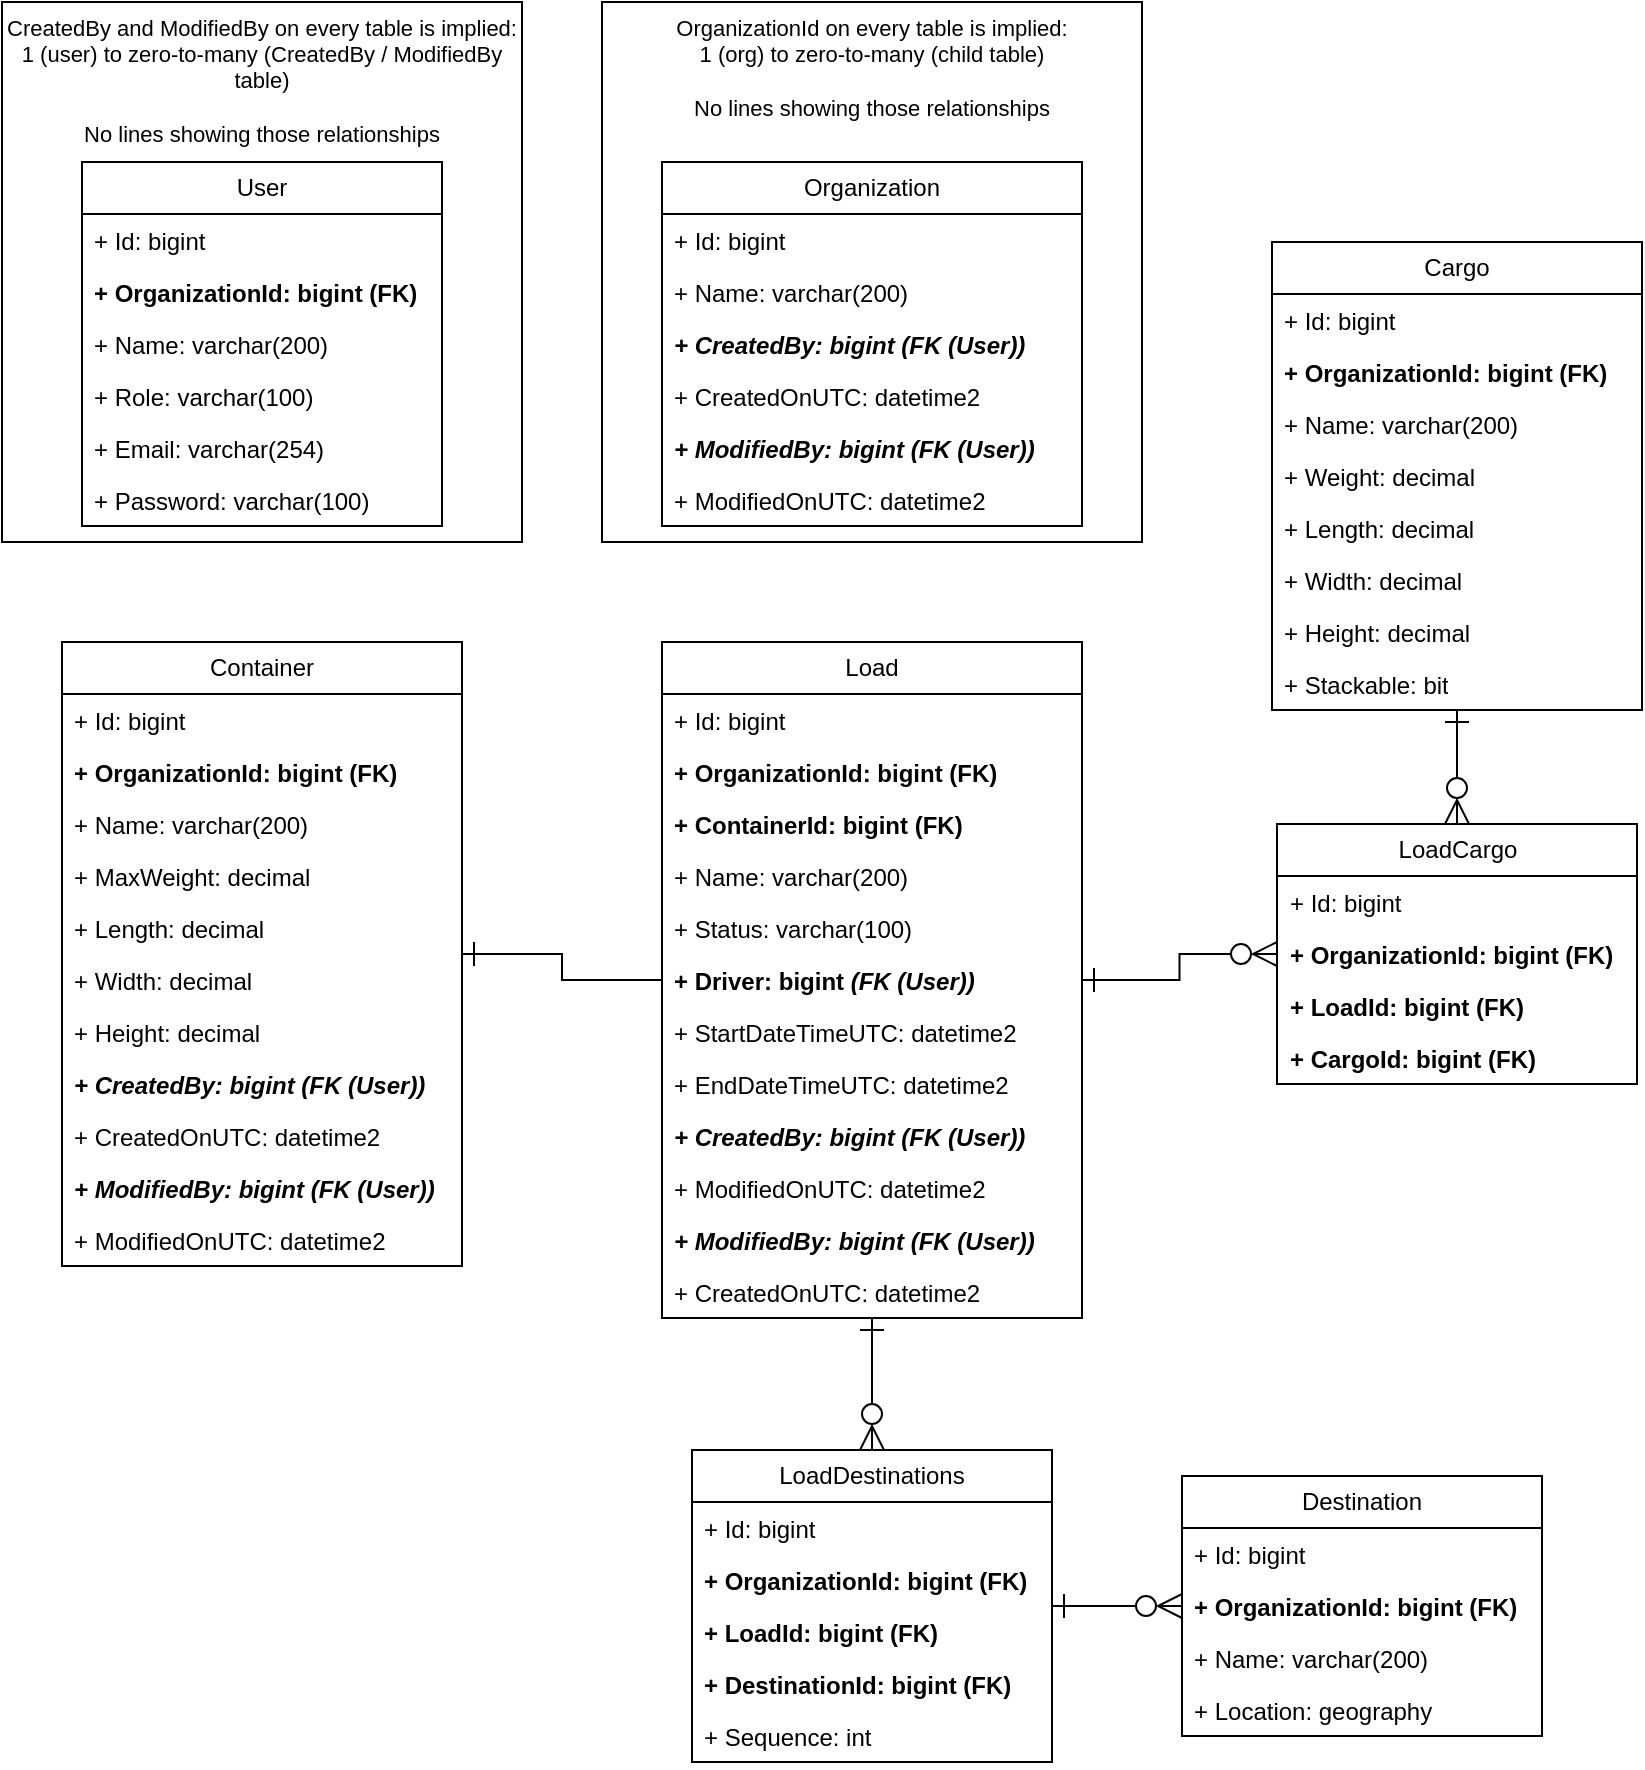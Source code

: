 <mxfile version="28.2.5">
  <diagram name="Page-1" id="ssSkrGayxUyPG693H8A3">
    <mxGraphModel dx="1554" dy="914" grid="1" gridSize="10" guides="1" tooltips="1" connect="1" arrows="1" fold="1" page="1" pageScale="1" pageWidth="850" pageHeight="1100" math="0" shadow="0">
      <root>
        <mxCell id="0" />
        <mxCell id="1" parent="0" />
        <mxCell id="6pHz2n5Au_UYz3ys4rgc-2" value="CreatedBy and ModifiedBy on every table is implied:&lt;br&gt;1 (user) to zero-to-many (CreatedBy / ModifiedBy table)&lt;br&gt;&lt;br&gt;No lines showing those relationships" style="rounded=0;whiteSpace=wrap;html=1;fontFamily=Helvetica;fontSize=11;fontColor=default;labelBackgroundColor=default;verticalAlign=top;" vertex="1" parent="1">
          <mxGeometry x="90" width="260" height="270" as="geometry" />
        </mxCell>
        <mxCell id="YoYUlFSsJ2-a2CoNXBqT-15" value="OrganizationId on every table is implied:&lt;br&gt;1 (org) to zero-to-many (child table)&lt;br&gt;&lt;br&gt;No lines showing those relationships" style="rounded=0;whiteSpace=wrap;html=1;fontFamily=Helvetica;fontSize=11;fontColor=default;labelBackgroundColor=default;verticalAlign=top;" parent="1" vertex="1">
          <mxGeometry x="390" width="270" height="270" as="geometry" />
        </mxCell>
        <mxCell id="tMLfVjn2VqCtEEoVqUMg-1" value="User" style="swimlane;fontStyle=0;childLayout=stackLayout;horizontal=1;startSize=26;fillColor=none;horizontalStack=0;resizeParent=1;resizeParentMax=0;resizeLast=0;collapsible=1;marginBottom=0;whiteSpace=wrap;html=1;" parent="1" vertex="1">
          <mxGeometry x="130" y="80" width="180" height="182" as="geometry" />
        </mxCell>
        <mxCell id="tMLfVjn2VqCtEEoVqUMg-2" value="+ Id: bigint" style="text;strokeColor=none;fillColor=none;align=left;verticalAlign=top;spacingLeft=4;spacingRight=4;overflow=hidden;rotatable=0;points=[[0,0.5],[1,0.5]];portConstraint=eastwest;whiteSpace=wrap;html=1;" parent="tMLfVjn2VqCtEEoVqUMg-1" vertex="1">
          <mxGeometry y="26" width="180" height="26" as="geometry" />
        </mxCell>
        <mxCell id="L8KjwvJieyAtskyjQ0Zk-7" value="+ OrganizationId: bigint (FK)" style="text;strokeColor=none;fillColor=none;align=left;verticalAlign=top;spacingLeft=4;spacingRight=4;overflow=hidden;rotatable=0;points=[[0,0.5],[1,0.5]];portConstraint=eastwest;whiteSpace=wrap;html=1;fontStyle=1" parent="tMLfVjn2VqCtEEoVqUMg-1" vertex="1">
          <mxGeometry y="52" width="180" height="26" as="geometry" />
        </mxCell>
        <mxCell id="tMLfVjn2VqCtEEoVqUMg-3" value="+ Name: varchar(200)" style="text;strokeColor=none;fillColor=none;align=left;verticalAlign=top;spacingLeft=4;spacingRight=4;overflow=hidden;rotatable=0;points=[[0,0.5],[1,0.5]];portConstraint=eastwest;whiteSpace=wrap;html=1;" parent="tMLfVjn2VqCtEEoVqUMg-1" vertex="1">
          <mxGeometry y="78" width="180" height="26" as="geometry" />
        </mxCell>
        <mxCell id="tMLfVjn2VqCtEEoVqUMg-4" value="+ Role: varchar(100)" style="text;strokeColor=none;fillColor=none;align=left;verticalAlign=top;spacingLeft=4;spacingRight=4;overflow=hidden;rotatable=0;points=[[0,0.5],[1,0.5]];portConstraint=eastwest;whiteSpace=wrap;html=1;" parent="tMLfVjn2VqCtEEoVqUMg-1" vertex="1">
          <mxGeometry y="104" width="180" height="26" as="geometry" />
        </mxCell>
        <mxCell id="tMLfVjn2VqCtEEoVqUMg-5" value="+ Email: varchar(254)" style="text;strokeColor=none;fillColor=none;align=left;verticalAlign=top;spacingLeft=4;spacingRight=4;overflow=hidden;rotatable=0;points=[[0,0.5],[1,0.5]];portConstraint=eastwest;whiteSpace=wrap;html=1;" parent="tMLfVjn2VqCtEEoVqUMg-1" vertex="1">
          <mxGeometry y="130" width="180" height="26" as="geometry" />
        </mxCell>
        <mxCell id="tMLfVjn2VqCtEEoVqUMg-6" value="+ Password: varchar(100)" style="text;strokeColor=none;fillColor=none;align=left;verticalAlign=top;spacingLeft=4;spacingRight=4;overflow=hidden;rotatable=0;points=[[0,0.5],[1,0.5]];portConstraint=eastwest;whiteSpace=wrap;html=1;" parent="tMLfVjn2VqCtEEoVqUMg-1" vertex="1">
          <mxGeometry y="156" width="180" height="26" as="geometry" />
        </mxCell>
        <mxCell id="L8KjwvJieyAtskyjQ0Zk-1" value="Organization" style="swimlane;fontStyle=0;childLayout=stackLayout;horizontal=1;startSize=26;fillColor=none;horizontalStack=0;resizeParent=1;resizeParentMax=0;resizeLast=0;collapsible=1;marginBottom=0;whiteSpace=wrap;html=1;" parent="1" vertex="1">
          <mxGeometry x="420" y="80" width="210" height="182" as="geometry" />
        </mxCell>
        <mxCell id="L8KjwvJieyAtskyjQ0Zk-2" value="+ Id: bigint" style="text;strokeColor=none;fillColor=none;align=left;verticalAlign=top;spacingLeft=4;spacingRight=4;overflow=hidden;rotatable=0;points=[[0,0.5],[1,0.5]];portConstraint=eastwest;whiteSpace=wrap;html=1;" parent="L8KjwvJieyAtskyjQ0Zk-1" vertex="1">
          <mxGeometry y="26" width="210" height="26" as="geometry" />
        </mxCell>
        <mxCell id="L8KjwvJieyAtskyjQ0Zk-3" value="+ Name: varchar(200)" style="text;strokeColor=none;fillColor=none;align=left;verticalAlign=top;spacingLeft=4;spacingRight=4;overflow=hidden;rotatable=0;points=[[0,0.5],[1,0.5]];portConstraint=eastwest;whiteSpace=wrap;html=1;" parent="L8KjwvJieyAtskyjQ0Zk-1" vertex="1">
          <mxGeometry y="52" width="210" height="26" as="geometry" />
        </mxCell>
        <mxCell id="L8KjwvJieyAtskyjQ0Zk-33" value="+ CreatedBy: bigint (FK (User))" style="text;strokeColor=none;fillColor=none;align=left;verticalAlign=top;spacingLeft=4;spacingRight=4;overflow=hidden;rotatable=0;points=[[0,0.5],[1,0.5]];portConstraint=eastwest;whiteSpace=wrap;html=1;fontStyle=3" parent="L8KjwvJieyAtskyjQ0Zk-1" vertex="1">
          <mxGeometry y="78" width="210" height="26" as="geometry" />
        </mxCell>
        <mxCell id="L8KjwvJieyAtskyjQ0Zk-36" value="+ CreatedOnUTC: datetime2" style="text;strokeColor=none;fillColor=none;align=left;verticalAlign=top;spacingLeft=4;spacingRight=4;overflow=hidden;rotatable=0;points=[[0,0.5],[1,0.5]];portConstraint=eastwest;whiteSpace=wrap;html=1;" parent="L8KjwvJieyAtskyjQ0Zk-1" vertex="1">
          <mxGeometry y="104" width="210" height="26" as="geometry" />
        </mxCell>
        <mxCell id="L8KjwvJieyAtskyjQ0Zk-35" value="+ ModifiedBy: bigint (FK (User))" style="text;strokeColor=none;fillColor=none;align=left;verticalAlign=top;spacingLeft=4;spacingRight=4;overflow=hidden;rotatable=0;points=[[0,0.5],[1,0.5]];portConstraint=eastwest;whiteSpace=wrap;html=1;fontStyle=3" parent="L8KjwvJieyAtskyjQ0Zk-1" vertex="1">
          <mxGeometry y="130" width="210" height="26" as="geometry" />
        </mxCell>
        <mxCell id="L8KjwvJieyAtskyjQ0Zk-34" value="+ ModifiedOnUTC: datetime2" style="text;strokeColor=none;fillColor=none;align=left;verticalAlign=top;spacingLeft=4;spacingRight=4;overflow=hidden;rotatable=0;points=[[0,0.5],[1,0.5]];portConstraint=eastwest;whiteSpace=wrap;html=1;" parent="L8KjwvJieyAtskyjQ0Zk-1" vertex="1">
          <mxGeometry y="156" width="210" height="26" as="geometry" />
        </mxCell>
        <mxCell id="YoYUlFSsJ2-a2CoNXBqT-8" style="edgeStyle=orthogonalEdgeStyle;shape=connector;rounded=0;orthogonalLoop=1;jettySize=auto;html=1;strokeColor=default;align=center;verticalAlign=middle;fontFamily=Helvetica;fontSize=11;fontColor=default;labelBackgroundColor=default;startArrow=ERone;startFill=0;startSize=10;endArrow=none;endFill=0;endSize=10;" parent="1" source="L8KjwvJieyAtskyjQ0Zk-8" target="L8KjwvJieyAtskyjQ0Zk-16" edge="1">
          <mxGeometry relative="1" as="geometry" />
        </mxCell>
        <mxCell id="L8KjwvJieyAtskyjQ0Zk-8" value="Container" style="swimlane;fontStyle=0;childLayout=stackLayout;horizontal=1;startSize=26;fillColor=none;horizontalStack=0;resizeParent=1;resizeParentMax=0;resizeLast=0;collapsible=1;marginBottom=0;whiteSpace=wrap;html=1;" parent="1" vertex="1">
          <mxGeometry x="120" y="320" width="200" height="312" as="geometry" />
        </mxCell>
        <mxCell id="L8KjwvJieyAtskyjQ0Zk-9" value="+ Id: bigint" style="text;strokeColor=none;fillColor=none;align=left;verticalAlign=top;spacingLeft=4;spacingRight=4;overflow=hidden;rotatable=0;points=[[0,0.5],[1,0.5]];portConstraint=eastwest;whiteSpace=wrap;html=1;" parent="L8KjwvJieyAtskyjQ0Zk-8" vertex="1">
          <mxGeometry y="26" width="200" height="26" as="geometry" />
        </mxCell>
        <mxCell id="L8KjwvJieyAtskyjQ0Zk-10" value="+ OrganizationId: bigint (FK)" style="text;strokeColor=none;fillColor=none;align=left;verticalAlign=top;spacingLeft=4;spacingRight=4;overflow=hidden;rotatable=0;points=[[0,0.5],[1,0.5]];portConstraint=eastwest;whiteSpace=wrap;html=1;fontStyle=1" parent="L8KjwvJieyAtskyjQ0Zk-8" vertex="1">
          <mxGeometry y="52" width="200" height="26" as="geometry" />
        </mxCell>
        <mxCell id="L8KjwvJieyAtskyjQ0Zk-11" value="+ Name: varchar(200)" style="text;strokeColor=none;fillColor=none;align=left;verticalAlign=top;spacingLeft=4;spacingRight=4;overflow=hidden;rotatable=0;points=[[0,0.5],[1,0.5]];portConstraint=eastwest;whiteSpace=wrap;html=1;" parent="L8KjwvJieyAtskyjQ0Zk-8" vertex="1">
          <mxGeometry y="78" width="200" height="26" as="geometry" />
        </mxCell>
        <mxCell id="L8KjwvJieyAtskyjQ0Zk-12" value="+ MaxWeight: decimal" style="text;strokeColor=none;fillColor=none;align=left;verticalAlign=top;spacingLeft=4;spacingRight=4;overflow=hidden;rotatable=0;points=[[0,0.5],[1,0.5]];portConstraint=eastwest;whiteSpace=wrap;html=1;" parent="L8KjwvJieyAtskyjQ0Zk-8" vertex="1">
          <mxGeometry y="104" width="200" height="26" as="geometry" />
        </mxCell>
        <mxCell id="L8KjwvJieyAtskyjQ0Zk-13" value="+ Length: decimal" style="text;strokeColor=none;fillColor=none;align=left;verticalAlign=top;spacingLeft=4;spacingRight=4;overflow=hidden;rotatable=0;points=[[0,0.5],[1,0.5]];portConstraint=eastwest;whiteSpace=wrap;html=1;" parent="L8KjwvJieyAtskyjQ0Zk-8" vertex="1">
          <mxGeometry y="130" width="200" height="26" as="geometry" />
        </mxCell>
        <mxCell id="L8KjwvJieyAtskyjQ0Zk-14" value="+ Width: decimal" style="text;strokeColor=none;fillColor=none;align=left;verticalAlign=top;spacingLeft=4;spacingRight=4;overflow=hidden;rotatable=0;points=[[0,0.5],[1,0.5]];portConstraint=eastwest;whiteSpace=wrap;html=1;" parent="L8KjwvJieyAtskyjQ0Zk-8" vertex="1">
          <mxGeometry y="156" width="200" height="26" as="geometry" />
        </mxCell>
        <mxCell id="L8KjwvJieyAtskyjQ0Zk-15" value="+ Height: decimal" style="text;strokeColor=none;fillColor=none;align=left;verticalAlign=top;spacingLeft=4;spacingRight=4;overflow=hidden;rotatable=0;points=[[0,0.5],[1,0.5]];portConstraint=eastwest;whiteSpace=wrap;html=1;" parent="L8KjwvJieyAtskyjQ0Zk-8" vertex="1">
          <mxGeometry y="182" width="200" height="26" as="geometry" />
        </mxCell>
        <mxCell id="L8KjwvJieyAtskyjQ0Zk-25" value="+ CreatedBy: bigint (FK (User))" style="text;strokeColor=none;fillColor=none;align=left;verticalAlign=top;spacingLeft=4;spacingRight=4;overflow=hidden;rotatable=0;points=[[0,0.5],[1,0.5]];portConstraint=eastwest;whiteSpace=wrap;html=1;fontStyle=3" parent="L8KjwvJieyAtskyjQ0Zk-8" vertex="1">
          <mxGeometry y="208" width="200" height="26" as="geometry" />
        </mxCell>
        <mxCell id="L8KjwvJieyAtskyjQ0Zk-26" value="+ CreatedOnUTC: datetime2" style="text;strokeColor=none;fillColor=none;align=left;verticalAlign=top;spacingLeft=4;spacingRight=4;overflow=hidden;rotatable=0;points=[[0,0.5],[1,0.5]];portConstraint=eastwest;whiteSpace=wrap;html=1;" parent="L8KjwvJieyAtskyjQ0Zk-8" vertex="1">
          <mxGeometry y="234" width="200" height="26" as="geometry" />
        </mxCell>
        <mxCell id="L8KjwvJieyAtskyjQ0Zk-28" value="+ ModifiedBy: bigint (FK (User))" style="text;strokeColor=none;fillColor=none;align=left;verticalAlign=top;spacingLeft=4;spacingRight=4;overflow=hidden;rotatable=0;points=[[0,0.5],[1,0.5]];portConstraint=eastwest;whiteSpace=wrap;html=1;fontStyle=3" parent="L8KjwvJieyAtskyjQ0Zk-8" vertex="1">
          <mxGeometry y="260" width="200" height="26" as="geometry" />
        </mxCell>
        <mxCell id="L8KjwvJieyAtskyjQ0Zk-27" value="+ ModifiedOnUTC: datetime2" style="text;strokeColor=none;fillColor=none;align=left;verticalAlign=top;spacingLeft=4;spacingRight=4;overflow=hidden;rotatable=0;points=[[0,0.5],[1,0.5]];portConstraint=eastwest;whiteSpace=wrap;html=1;" parent="L8KjwvJieyAtskyjQ0Zk-8" vertex="1">
          <mxGeometry y="286" width="200" height="26" as="geometry" />
        </mxCell>
        <mxCell id="YoYUlFSsJ2-a2CoNXBqT-12" style="edgeStyle=orthogonalEdgeStyle;shape=connector;rounded=0;orthogonalLoop=1;jettySize=auto;html=1;strokeColor=default;align=center;verticalAlign=middle;fontFamily=Helvetica;fontSize=11;fontColor=default;labelBackgroundColor=default;startArrow=ERone;startFill=0;startSize=10;endArrow=ERzeroToMany;endFill=0;endSize=10;" parent="1" source="L8KjwvJieyAtskyjQ0Zk-16" target="L8KjwvJieyAtskyjQ0Zk-47" edge="1">
          <mxGeometry relative="1" as="geometry" />
        </mxCell>
        <mxCell id="L8KjwvJieyAtskyjQ0Zk-16" value="Load" style="swimlane;fontStyle=0;childLayout=stackLayout;horizontal=1;startSize=26;fillColor=none;horizontalStack=0;resizeParent=1;resizeParentMax=0;resizeLast=0;collapsible=1;marginBottom=0;whiteSpace=wrap;html=1;" parent="1" vertex="1">
          <mxGeometry x="420" y="320" width="210" height="338" as="geometry" />
        </mxCell>
        <mxCell id="L8KjwvJieyAtskyjQ0Zk-17" value="+ Id: bigint" style="text;strokeColor=none;fillColor=none;align=left;verticalAlign=top;spacingLeft=4;spacingRight=4;overflow=hidden;rotatable=0;points=[[0,0.5],[1,0.5]];portConstraint=eastwest;whiteSpace=wrap;html=1;" parent="L8KjwvJieyAtskyjQ0Zk-16" vertex="1">
          <mxGeometry y="26" width="210" height="26" as="geometry" />
        </mxCell>
        <mxCell id="L8KjwvJieyAtskyjQ0Zk-18" value="+ OrganizationId: bigint (FK)" style="text;strokeColor=none;fillColor=none;align=left;verticalAlign=top;spacingLeft=4;spacingRight=4;overflow=hidden;rotatable=0;points=[[0,0.5],[1,0.5]];portConstraint=eastwest;whiteSpace=wrap;html=1;fontStyle=1" parent="L8KjwvJieyAtskyjQ0Zk-16" vertex="1">
          <mxGeometry y="52" width="210" height="26" as="geometry" />
        </mxCell>
        <mxCell id="L8KjwvJieyAtskyjQ0Zk-54" value="+ ContainerId: bigint (FK)" style="text;strokeColor=none;fillColor=none;align=left;verticalAlign=top;spacingLeft=4;spacingRight=4;overflow=hidden;rotatable=0;points=[[0,0.5],[1,0.5]];portConstraint=eastwest;whiteSpace=wrap;html=1;fontStyle=1" parent="L8KjwvJieyAtskyjQ0Zk-16" vertex="1">
          <mxGeometry y="78" width="210" height="26" as="geometry" />
        </mxCell>
        <mxCell id="L8KjwvJieyAtskyjQ0Zk-19" value="+ Name: varchar(200)" style="text;strokeColor=none;fillColor=none;align=left;verticalAlign=top;spacingLeft=4;spacingRight=4;overflow=hidden;rotatable=0;points=[[0,0.5],[1,0.5]];portConstraint=eastwest;whiteSpace=wrap;html=1;" parent="L8KjwvJieyAtskyjQ0Zk-16" vertex="1">
          <mxGeometry y="104" width="210" height="26" as="geometry" />
        </mxCell>
        <mxCell id="L8KjwvJieyAtskyjQ0Zk-21" value="+ Status: varchar(100)" style="text;strokeColor=none;fillColor=none;align=left;verticalAlign=top;spacingLeft=4;spacingRight=4;overflow=hidden;rotatable=0;points=[[0,0.5],[1,0.5]];portConstraint=eastwest;whiteSpace=wrap;html=1;" parent="L8KjwvJieyAtskyjQ0Zk-16" vertex="1">
          <mxGeometry y="130" width="210" height="26" as="geometry" />
        </mxCell>
        <mxCell id="L8KjwvJieyAtskyjQ0Zk-37" value="+ Driver: bigint&amp;nbsp;&lt;span style=&quot;font-style: italic;&quot;&gt;(FK (User))&lt;/span&gt;" style="text;strokeColor=none;fillColor=none;align=left;verticalAlign=top;spacingLeft=4;spacingRight=4;overflow=hidden;rotatable=0;points=[[0,0.5],[1,0.5]];portConstraint=eastwest;whiteSpace=wrap;html=1;fontStyle=1" parent="L8KjwvJieyAtskyjQ0Zk-16" vertex="1">
          <mxGeometry y="156" width="210" height="26" as="geometry" />
        </mxCell>
        <mxCell id="L8KjwvJieyAtskyjQ0Zk-22" value="+ StartDateTimeUTC: datetime2" style="text;strokeColor=none;fillColor=none;align=left;verticalAlign=top;spacingLeft=4;spacingRight=4;overflow=hidden;rotatable=0;points=[[0,0.5],[1,0.5]];portConstraint=eastwest;whiteSpace=wrap;html=1;" parent="L8KjwvJieyAtskyjQ0Zk-16" vertex="1">
          <mxGeometry y="182" width="210" height="26" as="geometry" />
        </mxCell>
        <mxCell id="L8KjwvJieyAtskyjQ0Zk-23" value="+ EndDateTimeUTC: datetime2" style="text;strokeColor=none;fillColor=none;align=left;verticalAlign=top;spacingLeft=4;spacingRight=4;overflow=hidden;rotatable=0;points=[[0,0.5],[1,0.5]];portConstraint=eastwest;whiteSpace=wrap;html=1;" parent="L8KjwvJieyAtskyjQ0Zk-16" vertex="1">
          <mxGeometry y="208" width="210" height="26" as="geometry" />
        </mxCell>
        <mxCell id="L8KjwvJieyAtskyjQ0Zk-29" value="+ CreatedBy: bigint (FK (User))" style="text;strokeColor=none;fillColor=none;align=left;verticalAlign=top;spacingLeft=4;spacingRight=4;overflow=hidden;rotatable=0;points=[[0,0.5],[1,0.5]];portConstraint=eastwest;whiteSpace=wrap;html=1;fontStyle=3" parent="L8KjwvJieyAtskyjQ0Zk-16" vertex="1">
          <mxGeometry y="234" width="210" height="26" as="geometry" />
        </mxCell>
        <mxCell id="L8KjwvJieyAtskyjQ0Zk-32" value="+ ModifiedOnUTC: datetime2" style="text;strokeColor=none;fillColor=none;align=left;verticalAlign=top;spacingLeft=4;spacingRight=4;overflow=hidden;rotatable=0;points=[[0,0.5],[1,0.5]];portConstraint=eastwest;whiteSpace=wrap;html=1;" parent="L8KjwvJieyAtskyjQ0Zk-16" vertex="1">
          <mxGeometry y="260" width="210" height="26" as="geometry" />
        </mxCell>
        <mxCell id="L8KjwvJieyAtskyjQ0Zk-31" value="+ ModifiedBy: bigint (FK (User))" style="text;strokeColor=none;fillColor=none;align=left;verticalAlign=top;spacingLeft=4;spacingRight=4;overflow=hidden;rotatable=0;points=[[0,0.5],[1,0.5]];portConstraint=eastwest;whiteSpace=wrap;html=1;fontStyle=3" parent="L8KjwvJieyAtskyjQ0Zk-16" vertex="1">
          <mxGeometry y="286" width="210" height="26" as="geometry" />
        </mxCell>
        <mxCell id="L8KjwvJieyAtskyjQ0Zk-30" value="+ CreatedOnUTC: datetime2" style="text;strokeColor=none;fillColor=none;align=left;verticalAlign=top;spacingLeft=4;spacingRight=4;overflow=hidden;rotatable=0;points=[[0,0.5],[1,0.5]];portConstraint=eastwest;whiteSpace=wrap;html=1;" parent="L8KjwvJieyAtskyjQ0Zk-16" vertex="1">
          <mxGeometry y="312" width="210" height="26" as="geometry" />
        </mxCell>
        <mxCell id="L8KjwvJieyAtskyjQ0Zk-39" value="Destination" style="swimlane;fontStyle=0;childLayout=stackLayout;horizontal=1;startSize=26;fillColor=none;horizontalStack=0;resizeParent=1;resizeParentMax=0;resizeLast=0;collapsible=1;marginBottom=0;whiteSpace=wrap;html=1;" parent="1" vertex="1">
          <mxGeometry x="680" y="737" width="180" height="130" as="geometry" />
        </mxCell>
        <mxCell id="L8KjwvJieyAtskyjQ0Zk-40" value="+ Id: bigint" style="text;strokeColor=none;fillColor=none;align=left;verticalAlign=top;spacingLeft=4;spacingRight=4;overflow=hidden;rotatable=0;points=[[0,0.5],[1,0.5]];portConstraint=eastwest;whiteSpace=wrap;html=1;" parent="L8KjwvJieyAtskyjQ0Zk-39" vertex="1">
          <mxGeometry y="26" width="180" height="26" as="geometry" />
        </mxCell>
        <mxCell id="L8KjwvJieyAtskyjQ0Zk-41" value="+ OrganizationId: bigint (FK)" style="text;strokeColor=none;fillColor=none;align=left;verticalAlign=top;spacingLeft=4;spacingRight=4;overflow=hidden;rotatable=0;points=[[0,0.5],[1,0.5]];portConstraint=eastwest;whiteSpace=wrap;html=1;fontStyle=1" parent="L8KjwvJieyAtskyjQ0Zk-39" vertex="1">
          <mxGeometry y="52" width="180" height="26" as="geometry" />
        </mxCell>
        <mxCell id="L8KjwvJieyAtskyjQ0Zk-42" value="+ Name: varchar(200)" style="text;strokeColor=none;fillColor=none;align=left;verticalAlign=top;spacingLeft=4;spacingRight=4;overflow=hidden;rotatable=0;points=[[0,0.5],[1,0.5]];portConstraint=eastwest;whiteSpace=wrap;html=1;" parent="L8KjwvJieyAtskyjQ0Zk-39" vertex="1">
          <mxGeometry y="78" width="180" height="26" as="geometry" />
        </mxCell>
        <mxCell id="L8KjwvJieyAtskyjQ0Zk-46" value="+ Location: geography" style="text;strokeColor=none;fillColor=none;align=left;verticalAlign=top;spacingLeft=4;spacingRight=4;overflow=hidden;rotatable=0;points=[[0,0.5],[1,0.5]];portConstraint=eastwest;whiteSpace=wrap;html=1;" parent="L8KjwvJieyAtskyjQ0Zk-39" vertex="1">
          <mxGeometry y="104" width="180" height="26" as="geometry" />
        </mxCell>
        <mxCell id="YoYUlFSsJ2-a2CoNXBqT-13" style="edgeStyle=orthogonalEdgeStyle;shape=connector;rounded=0;orthogonalLoop=1;jettySize=auto;html=1;strokeColor=default;align=center;verticalAlign=middle;fontFamily=Helvetica;fontSize=11;fontColor=default;labelBackgroundColor=default;startArrow=ERone;startFill=0;startSize=10;endArrow=ERzeroToMany;endFill=0;endSize=10;" parent="1" source="L8KjwvJieyAtskyjQ0Zk-47" target="L8KjwvJieyAtskyjQ0Zk-39" edge="1">
          <mxGeometry relative="1" as="geometry" />
        </mxCell>
        <mxCell id="L8KjwvJieyAtskyjQ0Zk-47" value="LoadDestinations" style="swimlane;fontStyle=0;childLayout=stackLayout;horizontal=1;startSize=26;fillColor=none;horizontalStack=0;resizeParent=1;resizeParentMax=0;resizeLast=0;collapsible=1;marginBottom=0;whiteSpace=wrap;html=1;" parent="1" vertex="1">
          <mxGeometry x="435" y="724" width="180" height="156" as="geometry" />
        </mxCell>
        <mxCell id="L8KjwvJieyAtskyjQ0Zk-48" value="+ Id: bigint" style="text;strokeColor=none;fillColor=none;align=left;verticalAlign=top;spacingLeft=4;spacingRight=4;overflow=hidden;rotatable=0;points=[[0,0.5],[1,0.5]];portConstraint=eastwest;whiteSpace=wrap;html=1;" parent="L8KjwvJieyAtskyjQ0Zk-47" vertex="1">
          <mxGeometry y="26" width="180" height="26" as="geometry" />
        </mxCell>
        <mxCell id="L8KjwvJieyAtskyjQ0Zk-49" value="+ OrganizationId: bigint (FK)" style="text;strokeColor=none;fillColor=none;align=left;verticalAlign=top;spacingLeft=4;spacingRight=4;overflow=hidden;rotatable=0;points=[[0,0.5],[1,0.5]];portConstraint=eastwest;whiteSpace=wrap;html=1;fontStyle=1" parent="L8KjwvJieyAtskyjQ0Zk-47" vertex="1">
          <mxGeometry y="52" width="180" height="26" as="geometry" />
        </mxCell>
        <mxCell id="L8KjwvJieyAtskyjQ0Zk-50" value="+ LoadId: bigint (FK)" style="text;strokeColor=none;fillColor=none;align=left;verticalAlign=top;spacingLeft=4;spacingRight=4;overflow=hidden;rotatable=0;points=[[0,0.5],[1,0.5]];portConstraint=eastwest;whiteSpace=wrap;html=1;fontStyle=1" parent="L8KjwvJieyAtskyjQ0Zk-47" vertex="1">
          <mxGeometry y="78" width="180" height="26" as="geometry" />
        </mxCell>
        <mxCell id="L8KjwvJieyAtskyjQ0Zk-51" value="+ DestinationId: bigint (FK)" style="text;strokeColor=none;fillColor=none;align=left;verticalAlign=top;spacingLeft=4;spacingRight=4;overflow=hidden;rotatable=0;points=[[0,0.5],[1,0.5]];portConstraint=eastwest;whiteSpace=wrap;html=1;fontStyle=1" parent="L8KjwvJieyAtskyjQ0Zk-47" vertex="1">
          <mxGeometry y="104" width="180" height="26" as="geometry" />
        </mxCell>
        <mxCell id="L8KjwvJieyAtskyjQ0Zk-52" value="+ Sequence: int" style="text;strokeColor=none;fillColor=none;align=left;verticalAlign=top;spacingLeft=4;spacingRight=4;overflow=hidden;rotatable=0;points=[[0,0.5],[1,0.5]];portConstraint=eastwest;whiteSpace=wrap;html=1;" parent="L8KjwvJieyAtskyjQ0Zk-47" vertex="1">
          <mxGeometry y="130" width="180" height="26" as="geometry" />
        </mxCell>
        <mxCell id="YoYUlFSsJ2-a2CoNXBqT-11" style="edgeStyle=orthogonalEdgeStyle;shape=connector;rounded=0;orthogonalLoop=1;jettySize=auto;html=1;strokeColor=default;align=center;verticalAlign=middle;fontFamily=Helvetica;fontSize=11;fontColor=default;labelBackgroundColor=default;startArrow=ERone;startFill=0;startSize=10;endArrow=ERzeroToMany;endFill=0;endSize=10;" parent="1" source="L8KjwvJieyAtskyjQ0Zk-55" target="L8KjwvJieyAtskyjQ0Zk-61" edge="1">
          <mxGeometry relative="1" as="geometry" />
        </mxCell>
        <mxCell id="L8KjwvJieyAtskyjQ0Zk-55" value="Cargo" style="swimlane;fontStyle=0;childLayout=stackLayout;horizontal=1;startSize=26;fillColor=none;horizontalStack=0;resizeParent=1;resizeParentMax=0;resizeLast=0;collapsible=1;marginBottom=0;whiteSpace=wrap;html=1;" parent="1" vertex="1">
          <mxGeometry x="725" y="120" width="185" height="234" as="geometry" />
        </mxCell>
        <mxCell id="L8KjwvJieyAtskyjQ0Zk-56" value="+ Id: bigint" style="text;strokeColor=none;fillColor=none;align=left;verticalAlign=top;spacingLeft=4;spacingRight=4;overflow=hidden;rotatable=0;points=[[0,0.5],[1,0.5]];portConstraint=eastwest;whiteSpace=wrap;html=1;" parent="L8KjwvJieyAtskyjQ0Zk-55" vertex="1">
          <mxGeometry y="26" width="185" height="26" as="geometry" />
        </mxCell>
        <mxCell id="L8KjwvJieyAtskyjQ0Zk-57" value="+ OrganizationId: bigint (FK)" style="text;strokeColor=none;fillColor=none;align=left;verticalAlign=top;spacingLeft=4;spacingRight=4;overflow=hidden;rotatable=0;points=[[0,0.5],[1,0.5]];portConstraint=eastwest;whiteSpace=wrap;html=1;fontStyle=1" parent="L8KjwvJieyAtskyjQ0Zk-55" vertex="1">
          <mxGeometry y="52" width="185" height="26" as="geometry" />
        </mxCell>
        <mxCell id="L8KjwvJieyAtskyjQ0Zk-58" value="+ Name: varchar(200)" style="text;strokeColor=none;fillColor=none;align=left;verticalAlign=top;spacingLeft=4;spacingRight=4;overflow=hidden;rotatable=0;points=[[0,0.5],[1,0.5]];portConstraint=eastwest;whiteSpace=wrap;html=1;" parent="L8KjwvJieyAtskyjQ0Zk-55" vertex="1">
          <mxGeometry y="78" width="185" height="26" as="geometry" />
        </mxCell>
        <mxCell id="L8KjwvJieyAtskyjQ0Zk-59" value="+ Weight: decimal" style="text;strokeColor=none;fillColor=none;align=left;verticalAlign=top;spacingLeft=4;spacingRight=4;overflow=hidden;rotatable=0;points=[[0,0.5],[1,0.5]];portConstraint=eastwest;whiteSpace=wrap;html=1;" parent="L8KjwvJieyAtskyjQ0Zk-55" vertex="1">
          <mxGeometry y="104" width="185" height="26" as="geometry" />
        </mxCell>
        <mxCell id="L8KjwvJieyAtskyjQ0Zk-60" value="+ Length: decimal" style="text;strokeColor=none;fillColor=none;align=left;verticalAlign=top;spacingLeft=4;spacingRight=4;overflow=hidden;rotatable=0;points=[[0,0.5],[1,0.5]];portConstraint=eastwest;whiteSpace=wrap;html=1;" parent="L8KjwvJieyAtskyjQ0Zk-55" vertex="1">
          <mxGeometry y="130" width="185" height="26" as="geometry" />
        </mxCell>
        <mxCell id="L8KjwvJieyAtskyjQ0Zk-67" value="+ Width: decimal" style="text;strokeColor=none;fillColor=none;align=left;verticalAlign=top;spacingLeft=4;spacingRight=4;overflow=hidden;rotatable=0;points=[[0,0.5],[1,0.5]];portConstraint=eastwest;whiteSpace=wrap;html=1;" parent="L8KjwvJieyAtskyjQ0Zk-55" vertex="1">
          <mxGeometry y="156" width="185" height="26" as="geometry" />
        </mxCell>
        <mxCell id="L8KjwvJieyAtskyjQ0Zk-68" value="+ Height: decimal" style="text;strokeColor=none;fillColor=none;align=left;verticalAlign=top;spacingLeft=4;spacingRight=4;overflow=hidden;rotatable=0;points=[[0,0.5],[1,0.5]];portConstraint=eastwest;whiteSpace=wrap;html=1;" parent="L8KjwvJieyAtskyjQ0Zk-55" vertex="1">
          <mxGeometry y="182" width="185" height="26" as="geometry" />
        </mxCell>
        <mxCell id="L8KjwvJieyAtskyjQ0Zk-69" value="+ Stackable: bit" style="text;strokeColor=none;fillColor=none;align=left;verticalAlign=top;spacingLeft=4;spacingRight=4;overflow=hidden;rotatable=0;points=[[0,0.5],[1,0.5]];portConstraint=eastwest;whiteSpace=wrap;html=1;" parent="L8KjwvJieyAtskyjQ0Zk-55" vertex="1">
          <mxGeometry y="208" width="185" height="26" as="geometry" />
        </mxCell>
        <mxCell id="L8KjwvJieyAtskyjQ0Zk-61" value="LoadCargo" style="swimlane;fontStyle=0;childLayout=stackLayout;horizontal=1;startSize=26;fillColor=none;horizontalStack=0;resizeParent=1;resizeParentMax=0;resizeLast=0;collapsible=1;marginBottom=0;whiteSpace=wrap;html=1;" parent="1" vertex="1">
          <mxGeometry x="727.5" y="411" width="180" height="130" as="geometry" />
        </mxCell>
        <mxCell id="L8KjwvJieyAtskyjQ0Zk-62" value="+ Id: bigint" style="text;strokeColor=none;fillColor=none;align=left;verticalAlign=top;spacingLeft=4;spacingRight=4;overflow=hidden;rotatable=0;points=[[0,0.5],[1,0.5]];portConstraint=eastwest;whiteSpace=wrap;html=1;" parent="L8KjwvJieyAtskyjQ0Zk-61" vertex="1">
          <mxGeometry y="26" width="180" height="26" as="geometry" />
        </mxCell>
        <mxCell id="L8KjwvJieyAtskyjQ0Zk-63" value="+ OrganizationId: bigint (FK)" style="text;strokeColor=none;fillColor=none;align=left;verticalAlign=top;spacingLeft=4;spacingRight=4;overflow=hidden;rotatable=0;points=[[0,0.5],[1,0.5]];portConstraint=eastwest;whiteSpace=wrap;html=1;fontStyle=1" parent="L8KjwvJieyAtskyjQ0Zk-61" vertex="1">
          <mxGeometry y="52" width="180" height="26" as="geometry" />
        </mxCell>
        <mxCell id="L8KjwvJieyAtskyjQ0Zk-64" value="+ LoadId: bigint (FK)" style="text;strokeColor=none;fillColor=none;align=left;verticalAlign=top;spacingLeft=4;spacingRight=4;overflow=hidden;rotatable=0;points=[[0,0.5],[1,0.5]];portConstraint=eastwest;whiteSpace=wrap;html=1;fontStyle=1" parent="L8KjwvJieyAtskyjQ0Zk-61" vertex="1">
          <mxGeometry y="78" width="180" height="26" as="geometry" />
        </mxCell>
        <mxCell id="L8KjwvJieyAtskyjQ0Zk-65" value="+ CargoId: bigint (FK)" style="text;strokeColor=none;fillColor=none;align=left;verticalAlign=top;spacingLeft=4;spacingRight=4;overflow=hidden;rotatable=0;points=[[0,0.5],[1,0.5]];portConstraint=eastwest;whiteSpace=wrap;html=1;fontStyle=1" parent="L8KjwvJieyAtskyjQ0Zk-61" vertex="1">
          <mxGeometry y="104" width="180" height="26" as="geometry" />
        </mxCell>
        <mxCell id="YoYUlFSsJ2-a2CoNXBqT-10" style="edgeStyle=orthogonalEdgeStyle;shape=connector;rounded=0;orthogonalLoop=1;jettySize=auto;html=1;strokeColor=default;align=center;verticalAlign=middle;fontFamily=Helvetica;fontSize=11;fontColor=default;labelBackgroundColor=default;startArrow=ERone;startFill=0;startSize=10;endArrow=ERzeroToMany;endFill=0;endSize=10;" parent="1" source="L8KjwvJieyAtskyjQ0Zk-37" target="L8KjwvJieyAtskyjQ0Zk-61" edge="1">
          <mxGeometry relative="1" as="geometry" />
        </mxCell>
      </root>
    </mxGraphModel>
  </diagram>
</mxfile>
